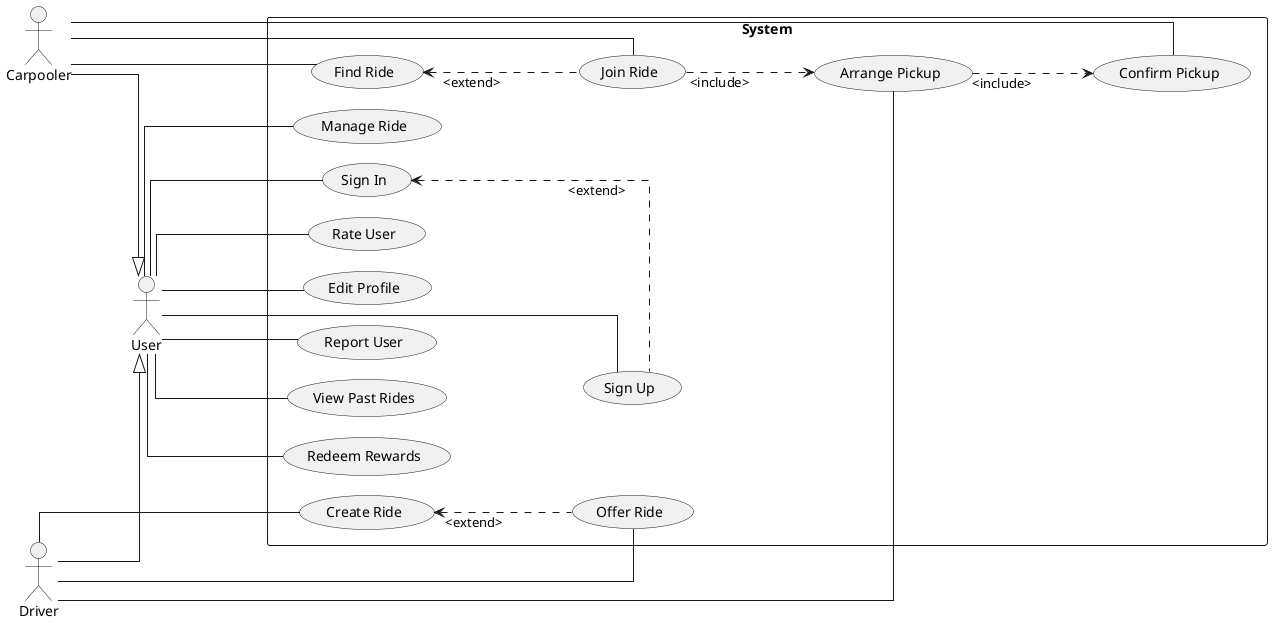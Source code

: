 @startuml
left to right direction
skinparam linetype ortho

skinparam nodesep 20

actor Carpooler
actor Driver
actor User

Driver --|> User
Carpooler --|> User

rectangle "System" {
usecase "Offer Ride" as UC_offer_ride
usecase "Find Ride" as UC_find_ride
usecase "Arrange Pickup" as UC_arrange_pickup
usecase "Confirm Pickup" as UC_confirm_pickup
usecase "Rate User" as UC_rate_user
usecase "Create Ride" as UC_create_ride
usecase "Join Ride" as UC_join_ride
usecase "Edit Profile" as UC_edit_profile
usecase "Report User" as UC_report_user
usecase "View Past Rides" as UC_view_past_rides
usecase "Redeem Rewards" as UC_redeem_rewards
usecase "Manage Ride" as UC_manage_ride
usecase "Sign In" as UC_sign_in
usecase "Sign Up" as UC_sign_up
'usecase "Forgot Password" as UC_forgot_password
}

Driver --- UC_offer_ride
Driver --- UC_arrange_pickup
Driver --- UC_create_ride
Carpooler --- UC_find_ride
Carpooler --- UC_confirm_pickup
Carpooler --- UC_join_ride

User --- UC_rate_user
User --- UC_edit_profile
User --- UC_report_user
User --- UC_view_past_rides
User --- UC_redeem_rewards
User --- UC_manage_ride
User --- UC_sign_in
User --- UC_sign_up
'User --- UC_forgot_password

UC_sign_in <... UC_sign_up : "<extend>"
'UC_sign_in <... UC_forgot_password : "<extend>"

UC_create_ride <... UC_offer_ride : "<extend>"
UC_join_ride ...> UC_arrange_pickup : "<include>"
UC_arrange_pickup ...> UC_confirm_pickup : "<include>"
UC_find_ride <... UC_join_ride : "<extend>"

@enduml
